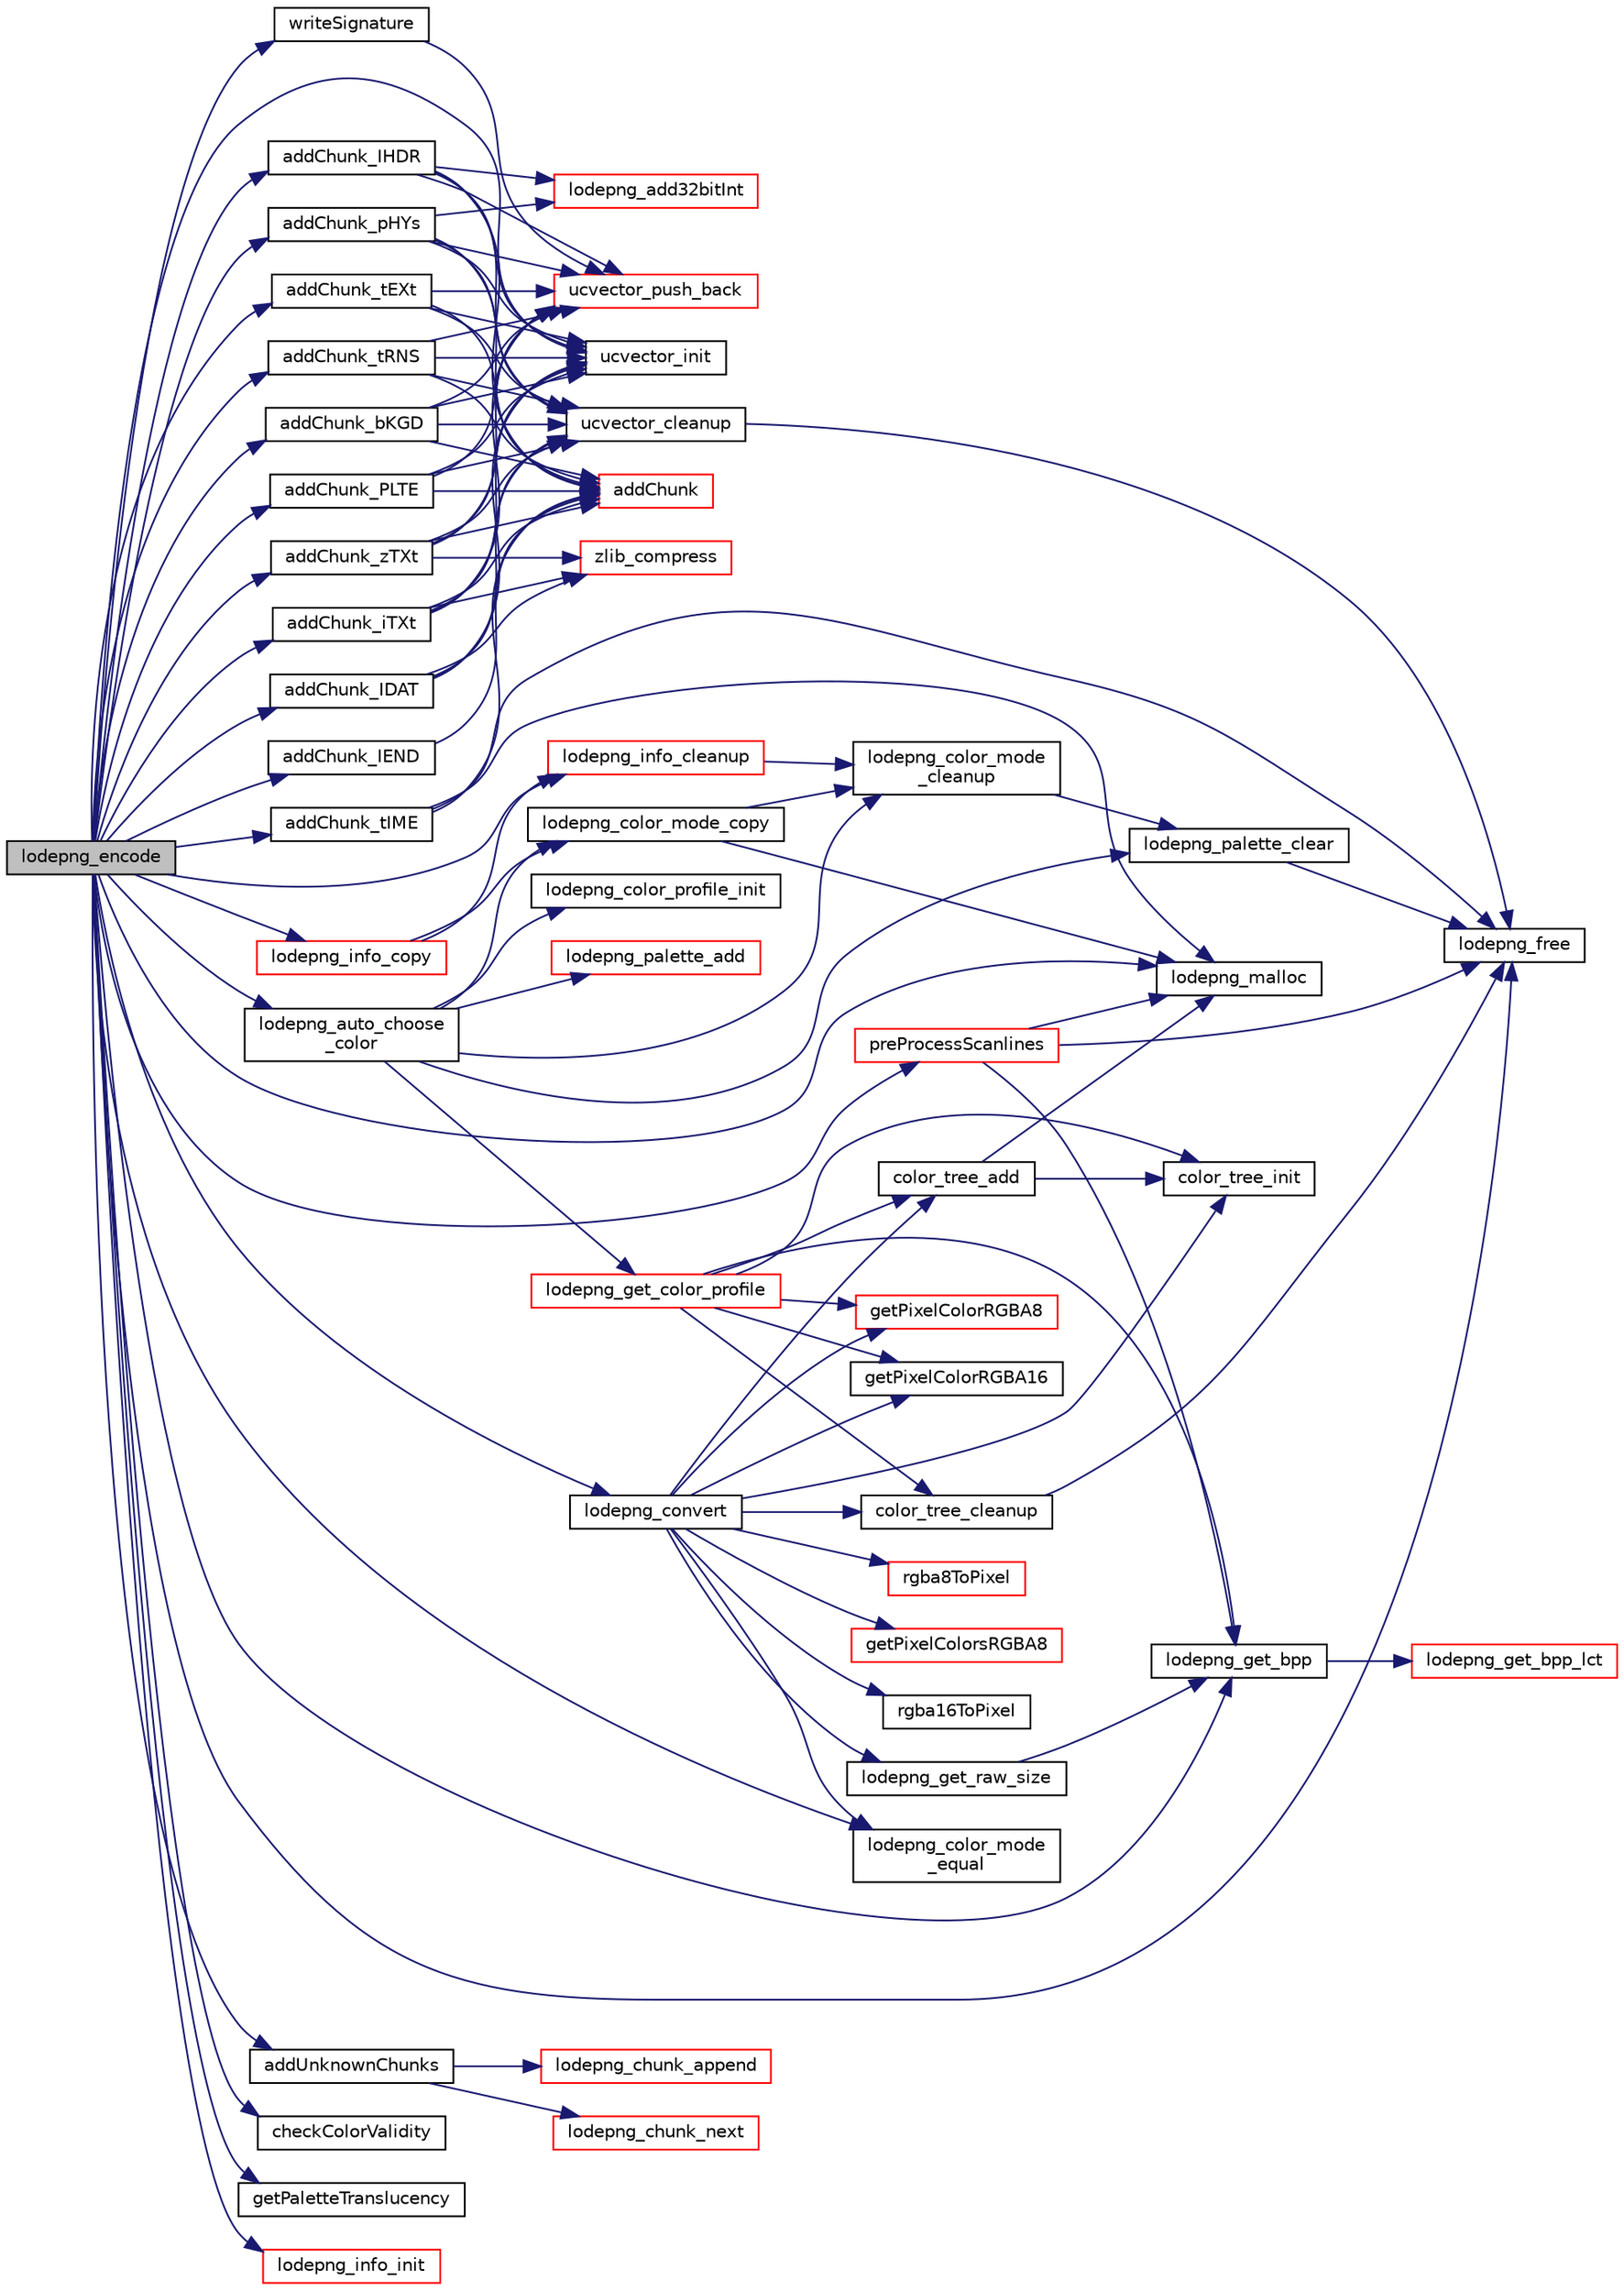 digraph "lodepng_encode"
{
 // LATEX_PDF_SIZE
  edge [fontname="Helvetica",fontsize="10",labelfontname="Helvetica",labelfontsize="10"];
  node [fontname="Helvetica",fontsize="10",shape=record];
  rankdir="LR";
  Node1 [label="lodepng_encode",height=0.2,width=0.4,color="black", fillcolor="grey75", style="filled", fontcolor="black",tooltip=" "];
  Node1 -> Node2 [color="midnightblue",fontsize="10",style="solid",fontname="Helvetica"];
  Node2 [label="addChunk_bKGD",height=0.2,width=0.4,color="black", fillcolor="white", style="filled",URL="$lodepng_8cpp.html#a11d25b09c2ee94045ccc8671866b45c7",tooltip=" "];
  Node2 -> Node3 [color="midnightblue",fontsize="10",style="solid",fontname="Helvetica"];
  Node3 [label="addChunk",height=0.2,width=0.4,color="red", fillcolor="white", style="filled",URL="$lodepng_8cpp.html#af19f183e437b63f5fca48f26807bfa4a",tooltip=" "];
  Node2 -> Node11 [color="midnightblue",fontsize="10",style="solid",fontname="Helvetica"];
  Node11 [label="ucvector_cleanup",height=0.2,width=0.4,color="black", fillcolor="white", style="filled",URL="$lodepng_8cpp.html#ad689bf84470238e26b01524631d778ec",tooltip=" "];
  Node11 -> Node12 [color="midnightblue",fontsize="10",style="solid",fontname="Helvetica"];
  Node12 [label="lodepng_free",height=0.2,width=0.4,color="black", fillcolor="white", style="filled",URL="$lodepng_8cpp.html#a5cabd4078527ba33b78791fac7e8b15c",tooltip=" "];
  Node2 -> Node13 [color="midnightblue",fontsize="10",style="solid",fontname="Helvetica"];
  Node13 [label="ucvector_init",height=0.2,width=0.4,color="black", fillcolor="white", style="filled",URL="$lodepng_8cpp.html#a1b58c07819eec4ff7e903138c08eb502",tooltip=" "];
  Node2 -> Node14 [color="midnightblue",fontsize="10",style="solid",fontname="Helvetica"];
  Node14 [label="ucvector_push_back",height=0.2,width=0.4,color="red", fillcolor="white", style="filled",URL="$lodepng_8cpp.html#a877b6a70493cb0b29f719ea48a26eadb",tooltip=" "];
  Node1 -> Node17 [color="midnightblue",fontsize="10",style="solid",fontname="Helvetica"];
  Node17 [label="addChunk_IDAT",height=0.2,width=0.4,color="black", fillcolor="white", style="filled",URL="$lodepng_8cpp.html#a666f5da34d12168555c2b8bf2c538806",tooltip=" "];
  Node17 -> Node3 [color="midnightblue",fontsize="10",style="solid",fontname="Helvetica"];
  Node17 -> Node11 [color="midnightblue",fontsize="10",style="solid",fontname="Helvetica"];
  Node17 -> Node13 [color="midnightblue",fontsize="10",style="solid",fontname="Helvetica"];
  Node17 -> Node18 [color="midnightblue",fontsize="10",style="solid",fontname="Helvetica"];
  Node18 [label="zlib_compress",height=0.2,width=0.4,color="red", fillcolor="white", style="filled",URL="$lodepng_8cpp.html#a16b8b673224a932324a48890800a85b0",tooltip=" "];
  Node1 -> Node63 [color="midnightblue",fontsize="10",style="solid",fontname="Helvetica"];
  Node63 [label="addChunk_IEND",height=0.2,width=0.4,color="black", fillcolor="white", style="filled",URL="$lodepng_8cpp.html#aca4038c773ca0f7cdc7b324c3c3df167",tooltip=" "];
  Node63 -> Node3 [color="midnightblue",fontsize="10",style="solid",fontname="Helvetica"];
  Node1 -> Node64 [color="midnightblue",fontsize="10",style="solid",fontname="Helvetica"];
  Node64 [label="addChunk_IHDR",height=0.2,width=0.4,color="black", fillcolor="white", style="filled",URL="$lodepng_8cpp.html#a11ce54b0d8d578697bbf7d7e2dd09f1b",tooltip=" "];
  Node64 -> Node3 [color="midnightblue",fontsize="10",style="solid",fontname="Helvetica"];
  Node64 -> Node62 [color="midnightblue",fontsize="10",style="solid",fontname="Helvetica"];
  Node62 [label="lodepng_add32bitInt",height=0.2,width=0.4,color="red", fillcolor="white", style="filled",URL="$lodepng_8cpp.html#a4fc3164cfaabc5861f53a7cfb756b680",tooltip=" "];
  Node64 -> Node11 [color="midnightblue",fontsize="10",style="solid",fontname="Helvetica"];
  Node64 -> Node13 [color="midnightblue",fontsize="10",style="solid",fontname="Helvetica"];
  Node64 -> Node14 [color="midnightblue",fontsize="10",style="solid",fontname="Helvetica"];
  Node1 -> Node65 [color="midnightblue",fontsize="10",style="solid",fontname="Helvetica"];
  Node65 [label="addChunk_iTXt",height=0.2,width=0.4,color="black", fillcolor="white", style="filled",URL="$lodepng_8cpp.html#a2d0e446a9081005e5dec2633f5ccae83",tooltip=" "];
  Node65 -> Node3 [color="midnightblue",fontsize="10",style="solid",fontname="Helvetica"];
  Node65 -> Node11 [color="midnightblue",fontsize="10",style="solid",fontname="Helvetica"];
  Node65 -> Node13 [color="midnightblue",fontsize="10",style="solid",fontname="Helvetica"];
  Node65 -> Node14 [color="midnightblue",fontsize="10",style="solid",fontname="Helvetica"];
  Node65 -> Node18 [color="midnightblue",fontsize="10",style="solid",fontname="Helvetica"];
  Node1 -> Node66 [color="midnightblue",fontsize="10",style="solid",fontname="Helvetica"];
  Node66 [label="addChunk_pHYs",height=0.2,width=0.4,color="black", fillcolor="white", style="filled",URL="$lodepng_8cpp.html#a500457c22b230e0944c49e7f63a06c63",tooltip=" "];
  Node66 -> Node3 [color="midnightblue",fontsize="10",style="solid",fontname="Helvetica"];
  Node66 -> Node62 [color="midnightblue",fontsize="10",style="solid",fontname="Helvetica"];
  Node66 -> Node11 [color="midnightblue",fontsize="10",style="solid",fontname="Helvetica"];
  Node66 -> Node13 [color="midnightblue",fontsize="10",style="solid",fontname="Helvetica"];
  Node66 -> Node14 [color="midnightblue",fontsize="10",style="solid",fontname="Helvetica"];
  Node1 -> Node67 [color="midnightblue",fontsize="10",style="solid",fontname="Helvetica"];
  Node67 [label="addChunk_PLTE",height=0.2,width=0.4,color="black", fillcolor="white", style="filled",URL="$lodepng_8cpp.html#a3480b1501e21550d2410844b9f245351",tooltip=" "];
  Node67 -> Node3 [color="midnightblue",fontsize="10",style="solid",fontname="Helvetica"];
  Node67 -> Node11 [color="midnightblue",fontsize="10",style="solid",fontname="Helvetica"];
  Node67 -> Node13 [color="midnightblue",fontsize="10",style="solid",fontname="Helvetica"];
  Node67 -> Node14 [color="midnightblue",fontsize="10",style="solid",fontname="Helvetica"];
  Node1 -> Node68 [color="midnightblue",fontsize="10",style="solid",fontname="Helvetica"];
  Node68 [label="addChunk_tEXt",height=0.2,width=0.4,color="black", fillcolor="white", style="filled",URL="$lodepng_8cpp.html#a4a091d10da524d1f15b46642e189ae00",tooltip=" "];
  Node68 -> Node3 [color="midnightblue",fontsize="10",style="solid",fontname="Helvetica"];
  Node68 -> Node11 [color="midnightblue",fontsize="10",style="solid",fontname="Helvetica"];
  Node68 -> Node13 [color="midnightblue",fontsize="10",style="solid",fontname="Helvetica"];
  Node68 -> Node14 [color="midnightblue",fontsize="10",style="solid",fontname="Helvetica"];
  Node1 -> Node69 [color="midnightblue",fontsize="10",style="solid",fontname="Helvetica"];
  Node69 [label="addChunk_tIME",height=0.2,width=0.4,color="black", fillcolor="white", style="filled",URL="$lodepng_8cpp.html#a51c0f425a57b548959ec56a3a6809332",tooltip=" "];
  Node69 -> Node3 [color="midnightblue",fontsize="10",style="solid",fontname="Helvetica"];
  Node69 -> Node12 [color="midnightblue",fontsize="10",style="solid",fontname="Helvetica"];
  Node69 -> Node45 [color="midnightblue",fontsize="10",style="solid",fontname="Helvetica"];
  Node45 [label="lodepng_malloc",height=0.2,width=0.4,color="black", fillcolor="white", style="filled",URL="$lodepng_8cpp.html#acde6d2f623c875a922fc7526d49af03c",tooltip=" "];
  Node1 -> Node70 [color="midnightblue",fontsize="10",style="solid",fontname="Helvetica"];
  Node70 [label="addChunk_tRNS",height=0.2,width=0.4,color="black", fillcolor="white", style="filled",URL="$lodepng_8cpp.html#a927ece80cafee4b6272f129e8f0d3bec",tooltip=" "];
  Node70 -> Node3 [color="midnightblue",fontsize="10",style="solid",fontname="Helvetica"];
  Node70 -> Node11 [color="midnightblue",fontsize="10",style="solid",fontname="Helvetica"];
  Node70 -> Node13 [color="midnightblue",fontsize="10",style="solid",fontname="Helvetica"];
  Node70 -> Node14 [color="midnightblue",fontsize="10",style="solid",fontname="Helvetica"];
  Node1 -> Node71 [color="midnightblue",fontsize="10",style="solid",fontname="Helvetica"];
  Node71 [label="addChunk_zTXt",height=0.2,width=0.4,color="black", fillcolor="white", style="filled",URL="$lodepng_8cpp.html#a9623f7145f6ff3c5aeedfd904fc6127d",tooltip=" "];
  Node71 -> Node3 [color="midnightblue",fontsize="10",style="solid",fontname="Helvetica"];
  Node71 -> Node11 [color="midnightblue",fontsize="10",style="solid",fontname="Helvetica"];
  Node71 -> Node13 [color="midnightblue",fontsize="10",style="solid",fontname="Helvetica"];
  Node71 -> Node14 [color="midnightblue",fontsize="10",style="solid",fontname="Helvetica"];
  Node71 -> Node18 [color="midnightblue",fontsize="10",style="solid",fontname="Helvetica"];
  Node1 -> Node72 [color="midnightblue",fontsize="10",style="solid",fontname="Helvetica"];
  Node72 [label="addUnknownChunks",height=0.2,width=0.4,color="black", fillcolor="white", style="filled",URL="$lodepng_8cpp.html#a83420cd98792658dfb854668a803b775",tooltip=" "];
  Node72 -> Node73 [color="midnightblue",fontsize="10",style="solid",fontname="Helvetica"];
  Node73 [label="lodepng_chunk_append",height=0.2,width=0.4,color="red", fillcolor="white", style="filled",URL="$lodepng_8cpp.html#a865c89cf0456b876e3bd5698bc910336",tooltip=" "];
  Node72 -> Node74 [color="midnightblue",fontsize="10",style="solid",fontname="Helvetica"];
  Node74 [label="lodepng_chunk_next",height=0.2,width=0.4,color="red", fillcolor="white", style="filled",URL="$lodepng_8cpp.html#adad919b6dd09fb56cf285b3b46efb2cb",tooltip=" "];
  Node1 -> Node75 [color="midnightblue",fontsize="10",style="solid",fontname="Helvetica"];
  Node75 [label="checkColorValidity",height=0.2,width=0.4,color="black", fillcolor="white", style="filled",URL="$lodepng_8cpp.html#a82fb69d46cd6a5fce5bc16e33187c463",tooltip=" "];
  Node1 -> Node76 [color="midnightblue",fontsize="10",style="solid",fontname="Helvetica"];
  Node76 [label="getPaletteTranslucency",height=0.2,width=0.4,color="black", fillcolor="white", style="filled",URL="$lodepng_8cpp.html#a09fadbf644bb104f0f497f21f00077d8",tooltip=" "];
  Node1 -> Node77 [color="midnightblue",fontsize="10",style="solid",fontname="Helvetica"];
  Node77 [label="lodepng_auto_choose\l_color",height=0.2,width=0.4,color="black", fillcolor="white", style="filled",URL="$lodepng_8cpp.html#a6b6c9c17717ab1a2159eab8048aa730a",tooltip=" "];
  Node77 -> Node78 [color="midnightblue",fontsize="10",style="solid",fontname="Helvetica"];
  Node78 [label="lodepng_color_mode\l_cleanup",height=0.2,width=0.4,color="black", fillcolor="white", style="filled",URL="$lodepng_8cpp.html#ab1c7709a984d5842ab314cf5d2dc2dcc",tooltip=" "];
  Node78 -> Node79 [color="midnightblue",fontsize="10",style="solid",fontname="Helvetica"];
  Node79 [label="lodepng_palette_clear",height=0.2,width=0.4,color="black", fillcolor="white", style="filled",URL="$lodepng_8cpp.html#a2aa729ce82079627789a0f8961c82f5e",tooltip=" "];
  Node79 -> Node12 [color="midnightblue",fontsize="10",style="solid",fontname="Helvetica"];
  Node77 -> Node80 [color="midnightblue",fontsize="10",style="solid",fontname="Helvetica"];
  Node80 [label="lodepng_color_mode_copy",height=0.2,width=0.4,color="black", fillcolor="white", style="filled",URL="$lodepng_8cpp.html#a7801819a161b96f65259680126e270f1",tooltip=" "];
  Node80 -> Node78 [color="midnightblue",fontsize="10",style="solid",fontname="Helvetica"];
  Node80 -> Node45 [color="midnightblue",fontsize="10",style="solid",fontname="Helvetica"];
  Node77 -> Node81 [color="midnightblue",fontsize="10",style="solid",fontname="Helvetica"];
  Node81 [label="lodepng_color_profile_init",height=0.2,width=0.4,color="black", fillcolor="white", style="filled",URL="$lodepng_8cpp.html#a9109a42099dc6492056d0c534e5c031f",tooltip=" "];
  Node77 -> Node82 [color="midnightblue",fontsize="10",style="solid",fontname="Helvetica"];
  Node82 [label="lodepng_get_color_profile",height=0.2,width=0.4,color="red", fillcolor="white", style="filled",URL="$lodepng_8cpp.html#a61b594f117c24c1a71eb6bc7a99d9d93",tooltip=" "];
  Node82 -> Node83 [color="midnightblue",fontsize="10",style="solid",fontname="Helvetica"];
  Node83 [label="color_tree_add",height=0.2,width=0.4,color="black", fillcolor="white", style="filled",URL="$lodepng_8cpp.html#aa46975c6bbcf93a68f6b62253f3caf1e",tooltip=" "];
  Node83 -> Node84 [color="midnightblue",fontsize="10",style="solid",fontname="Helvetica"];
  Node84 [label="color_tree_init",height=0.2,width=0.4,color="black", fillcolor="white", style="filled",URL="$lodepng_8cpp.html#aa74699e8ee61d176da398bb2e3b90bb2",tooltip=" "];
  Node83 -> Node45 [color="midnightblue",fontsize="10",style="solid",fontname="Helvetica"];
  Node82 -> Node85 [color="midnightblue",fontsize="10",style="solid",fontname="Helvetica"];
  Node85 [label="color_tree_cleanup",height=0.2,width=0.4,color="black", fillcolor="white", style="filled",URL="$lodepng_8cpp.html#a561706f2a518dd06d27bf0447ea3539d",tooltip=" "];
  Node85 -> Node12 [color="midnightblue",fontsize="10",style="solid",fontname="Helvetica"];
  Node82 -> Node84 [color="midnightblue",fontsize="10",style="solid",fontname="Helvetica"];
  Node82 -> Node88 [color="midnightblue",fontsize="10",style="solid",fontname="Helvetica"];
  Node88 [label="getPixelColorRGBA16",height=0.2,width=0.4,color="black", fillcolor="white", style="filled",URL="$lodepng_8cpp.html#af0ee0fdc57a1031dbd0f003255e40993",tooltip=" "];
  Node82 -> Node89 [color="midnightblue",fontsize="10",style="solid",fontname="Helvetica"];
  Node89 [label="getPixelColorRGBA8",height=0.2,width=0.4,color="red", fillcolor="white", style="filled",URL="$lodepng_8cpp.html#a42d17731df8bbf57cdc0979b54586940",tooltip=" "];
  Node82 -> Node96 [color="midnightblue",fontsize="10",style="solid",fontname="Helvetica"];
  Node96 [label="lodepng_get_bpp",height=0.2,width=0.4,color="black", fillcolor="white", style="filled",URL="$lodepng_8cpp.html#a83344b5c8c5839ca42858dd3578220ef",tooltip=" "];
  Node96 -> Node97 [color="midnightblue",fontsize="10",style="solid",fontname="Helvetica"];
  Node97 [label="lodepng_get_bpp_lct",height=0.2,width=0.4,color="red", fillcolor="white", style="filled",URL="$lodepng_8cpp.html#a581d8244dd5d40176291672a3d323b0f",tooltip=" "];
  Node77 -> Node100 [color="midnightblue",fontsize="10",style="solid",fontname="Helvetica"];
  Node100 [label="lodepng_palette_add",height=0.2,width=0.4,color="red", fillcolor="white", style="filled",URL="$lodepng_8cpp.html#a05bf6fac7afc9025bbcb9f5f9f1b0027",tooltip=" "];
  Node77 -> Node79 [color="midnightblue",fontsize="10",style="solid",fontname="Helvetica"];
  Node1 -> Node101 [color="midnightblue",fontsize="10",style="solid",fontname="Helvetica"];
  Node101 [label="lodepng_color_mode\l_equal",height=0.2,width=0.4,color="black", fillcolor="white", style="filled",URL="$lodepng_8cpp.html#aa2781df4d5704a3daa132056d411dbd5",tooltip=" "];
  Node1 -> Node102 [color="midnightblue",fontsize="10",style="solid",fontname="Helvetica"];
  Node102 [label="lodepng_convert",height=0.2,width=0.4,color="black", fillcolor="white", style="filled",URL="$lodepng_8cpp.html#abd20ba96aa7a2e3d782204c604baab09",tooltip=" "];
  Node102 -> Node83 [color="midnightblue",fontsize="10",style="solid",fontname="Helvetica"];
  Node102 -> Node85 [color="midnightblue",fontsize="10",style="solid",fontname="Helvetica"];
  Node102 -> Node84 [color="midnightblue",fontsize="10",style="solid",fontname="Helvetica"];
  Node102 -> Node88 [color="midnightblue",fontsize="10",style="solid",fontname="Helvetica"];
  Node102 -> Node89 [color="midnightblue",fontsize="10",style="solid",fontname="Helvetica"];
  Node102 -> Node103 [color="midnightblue",fontsize="10",style="solid",fontname="Helvetica"];
  Node103 [label="getPixelColorsRGBA8",height=0.2,width=0.4,color="red", fillcolor="white", style="filled",URL="$lodepng_8cpp.html#a72f742318aa70cfe2ce8a8672aade055",tooltip=" "];
  Node102 -> Node101 [color="midnightblue",fontsize="10",style="solid",fontname="Helvetica"];
  Node102 -> Node104 [color="midnightblue",fontsize="10",style="solid",fontname="Helvetica"];
  Node104 [label="lodepng_get_raw_size",height=0.2,width=0.4,color="black", fillcolor="white", style="filled",URL="$lodepng_8cpp.html#a5861bf2c5a7c8976ea2dd6d21e8d58bd",tooltip=" "];
  Node104 -> Node96 [color="midnightblue",fontsize="10",style="solid",fontname="Helvetica"];
  Node102 -> Node105 [color="midnightblue",fontsize="10",style="solid",fontname="Helvetica"];
  Node105 [label="rgba16ToPixel",height=0.2,width=0.4,color="black", fillcolor="white", style="filled",URL="$lodepng_8cpp.html#a21f6730f1d0af824c647ceab81d2b41c",tooltip=" "];
  Node102 -> Node106 [color="midnightblue",fontsize="10",style="solid",fontname="Helvetica"];
  Node106 [label="rgba8ToPixel",height=0.2,width=0.4,color="red", fillcolor="white", style="filled",URL="$lodepng_8cpp.html#aa0a383c090779fbb6553cf0f64c1ac16",tooltip=" "];
  Node1 -> Node12 [color="midnightblue",fontsize="10",style="solid",fontname="Helvetica"];
  Node1 -> Node96 [color="midnightblue",fontsize="10",style="solid",fontname="Helvetica"];
  Node1 -> Node108 [color="midnightblue",fontsize="10",style="solid",fontname="Helvetica"];
  Node108 [label="lodepng_info_cleanup",height=0.2,width=0.4,color="red", fillcolor="white", style="filled",URL="$lodepng_8cpp.html#ad4b9dc33569e24062e077f5a69ead178",tooltip=" "];
  Node108 -> Node78 [color="midnightblue",fontsize="10",style="solid",fontname="Helvetica"];
  Node1 -> Node113 [color="midnightblue",fontsize="10",style="solid",fontname="Helvetica"];
  Node113 [label="lodepng_info_copy",height=0.2,width=0.4,color="red", fillcolor="white", style="filled",URL="$lodepng_8cpp.html#a14a4dc4c26e03acb5ab36880aacbd85a",tooltip=" "];
  Node113 -> Node80 [color="midnightblue",fontsize="10",style="solid",fontname="Helvetica"];
  Node113 -> Node108 [color="midnightblue",fontsize="10",style="solid",fontname="Helvetica"];
  Node1 -> Node124 [color="midnightblue",fontsize="10",style="solid",fontname="Helvetica"];
  Node124 [label="lodepng_info_init",height=0.2,width=0.4,color="red", fillcolor="white", style="filled",URL="$lodepng_8cpp.html#ae50c1ddde2fa8004b46da433f3e20974",tooltip=" "];
  Node1 -> Node45 [color="midnightblue",fontsize="10",style="solid",fontname="Helvetica"];
  Node1 -> Node127 [color="midnightblue",fontsize="10",style="solid",fontname="Helvetica"];
  Node127 [label="preProcessScanlines",height=0.2,width=0.4,color="red", fillcolor="white", style="filled",URL="$lodepng_8cpp.html#a1a19edd9e11f7964566f21982ce6e224",tooltip=" "];
  Node127 -> Node12 [color="midnightblue",fontsize="10",style="solid",fontname="Helvetica"];
  Node127 -> Node96 [color="midnightblue",fontsize="10",style="solid",fontname="Helvetica"];
  Node127 -> Node45 [color="midnightblue",fontsize="10",style="solid",fontname="Helvetica"];
  Node1 -> Node13 [color="midnightblue",fontsize="10",style="solid",fontname="Helvetica"];
  Node1 -> Node136 [color="midnightblue",fontsize="10",style="solid",fontname="Helvetica"];
  Node136 [label="writeSignature",height=0.2,width=0.4,color="black", fillcolor="white", style="filled",URL="$lodepng_8cpp.html#a3ef7410c8765fdbed5e61e206c1b68a9",tooltip=" "];
  Node136 -> Node14 [color="midnightblue",fontsize="10",style="solid",fontname="Helvetica"];
}
